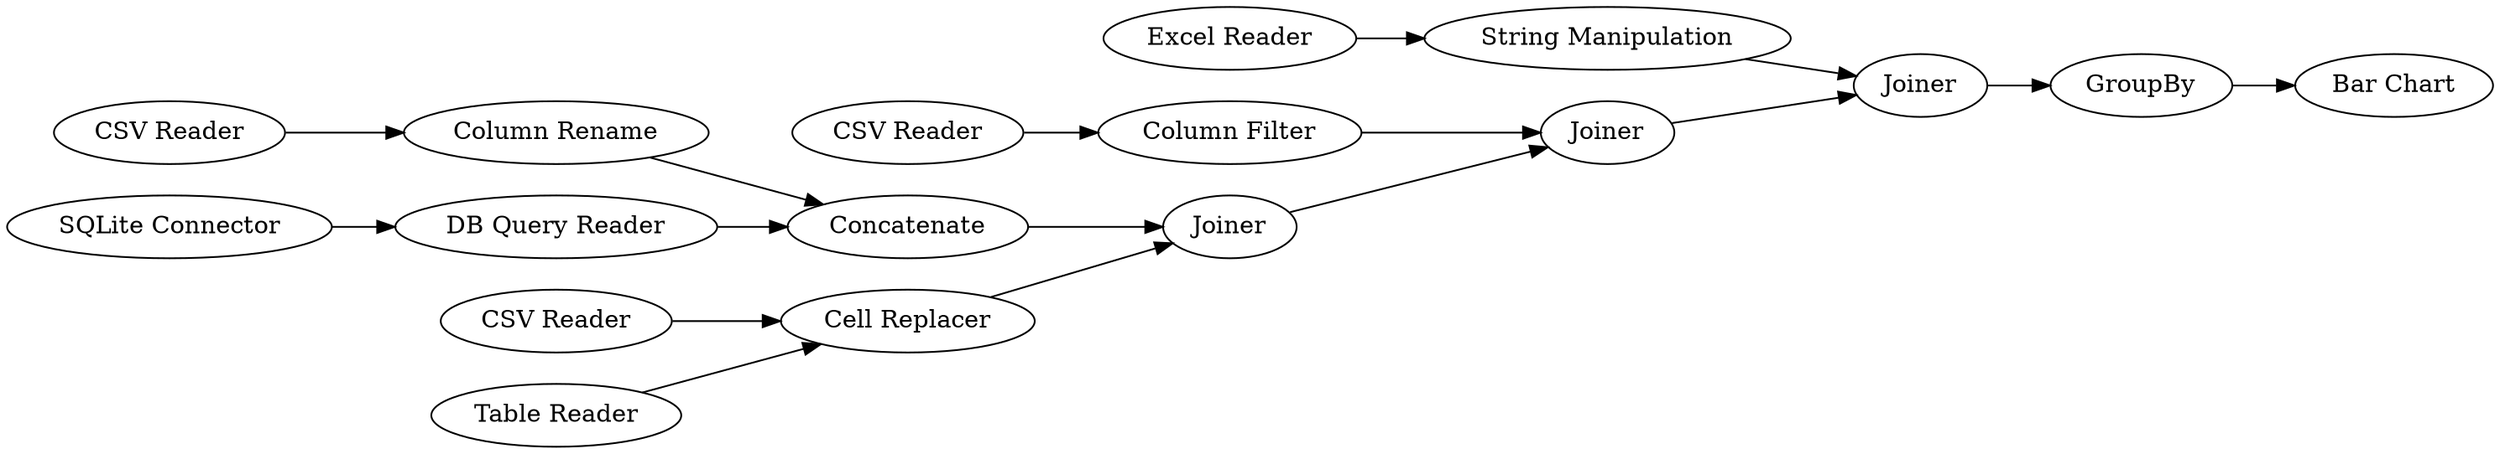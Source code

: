 digraph {
	129 [label="Cell Replacer"]
	143 [label=Concatenate]
	156 [label="Column Rename"]
	240 [label="String Manipulation"]
	244 [label=GroupBy]
	255 [label="Bar Chart"]
	260 [label="SQLite Connector"]
	261 [label="DB Query Reader"]
	263 [label="Column Filter"]
	267 [label="CSV Reader"]
	268 [label="CSV Reader"]
	269 [label="CSV Reader"]
	271 [label=Joiner]
	272 [label=Joiner]
	274 [label="Table Reader"]
	275 [label="Excel Reader"]
	276 [label=Joiner]
	129 -> 271
	143 -> 271
	156 -> 143
	240 -> 276
	244 -> 255
	260 -> 261
	261 -> 143
	263 -> 272
	267 -> 263
	268 -> 129
	269 -> 156
	271 -> 272
	272 -> 276
	274 -> 129
	275 -> 240
	276 -> 244
	rankdir=LR
}
